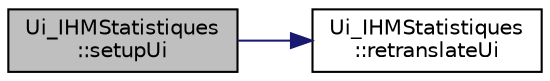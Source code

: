digraph "Ui_IHMStatistiques::setupUi"
{
 // LATEX_PDF_SIZE
  edge [fontname="Helvetica",fontsize="10",labelfontname="Helvetica",labelfontsize="10"];
  node [fontname="Helvetica",fontsize="10",shape=record];
  rankdir="LR";
  Node1 [label="Ui_IHMStatistiques\l::setupUi",height=0.2,width=0.4,color="black", fillcolor="grey75", style="filled", fontcolor="black",tooltip=" "];
  Node1 -> Node2 [color="midnightblue",fontsize="10",style="solid"];
  Node2 [label="Ui_IHMStatistiques\l::retranslateUi",height=0.2,width=0.4,color="black", fillcolor="white", style="filled",URL="$class_ui___i_h_m_statistiques.html#a90662cb7593a126c5117e0a09a21c63e",tooltip=" "];
}

